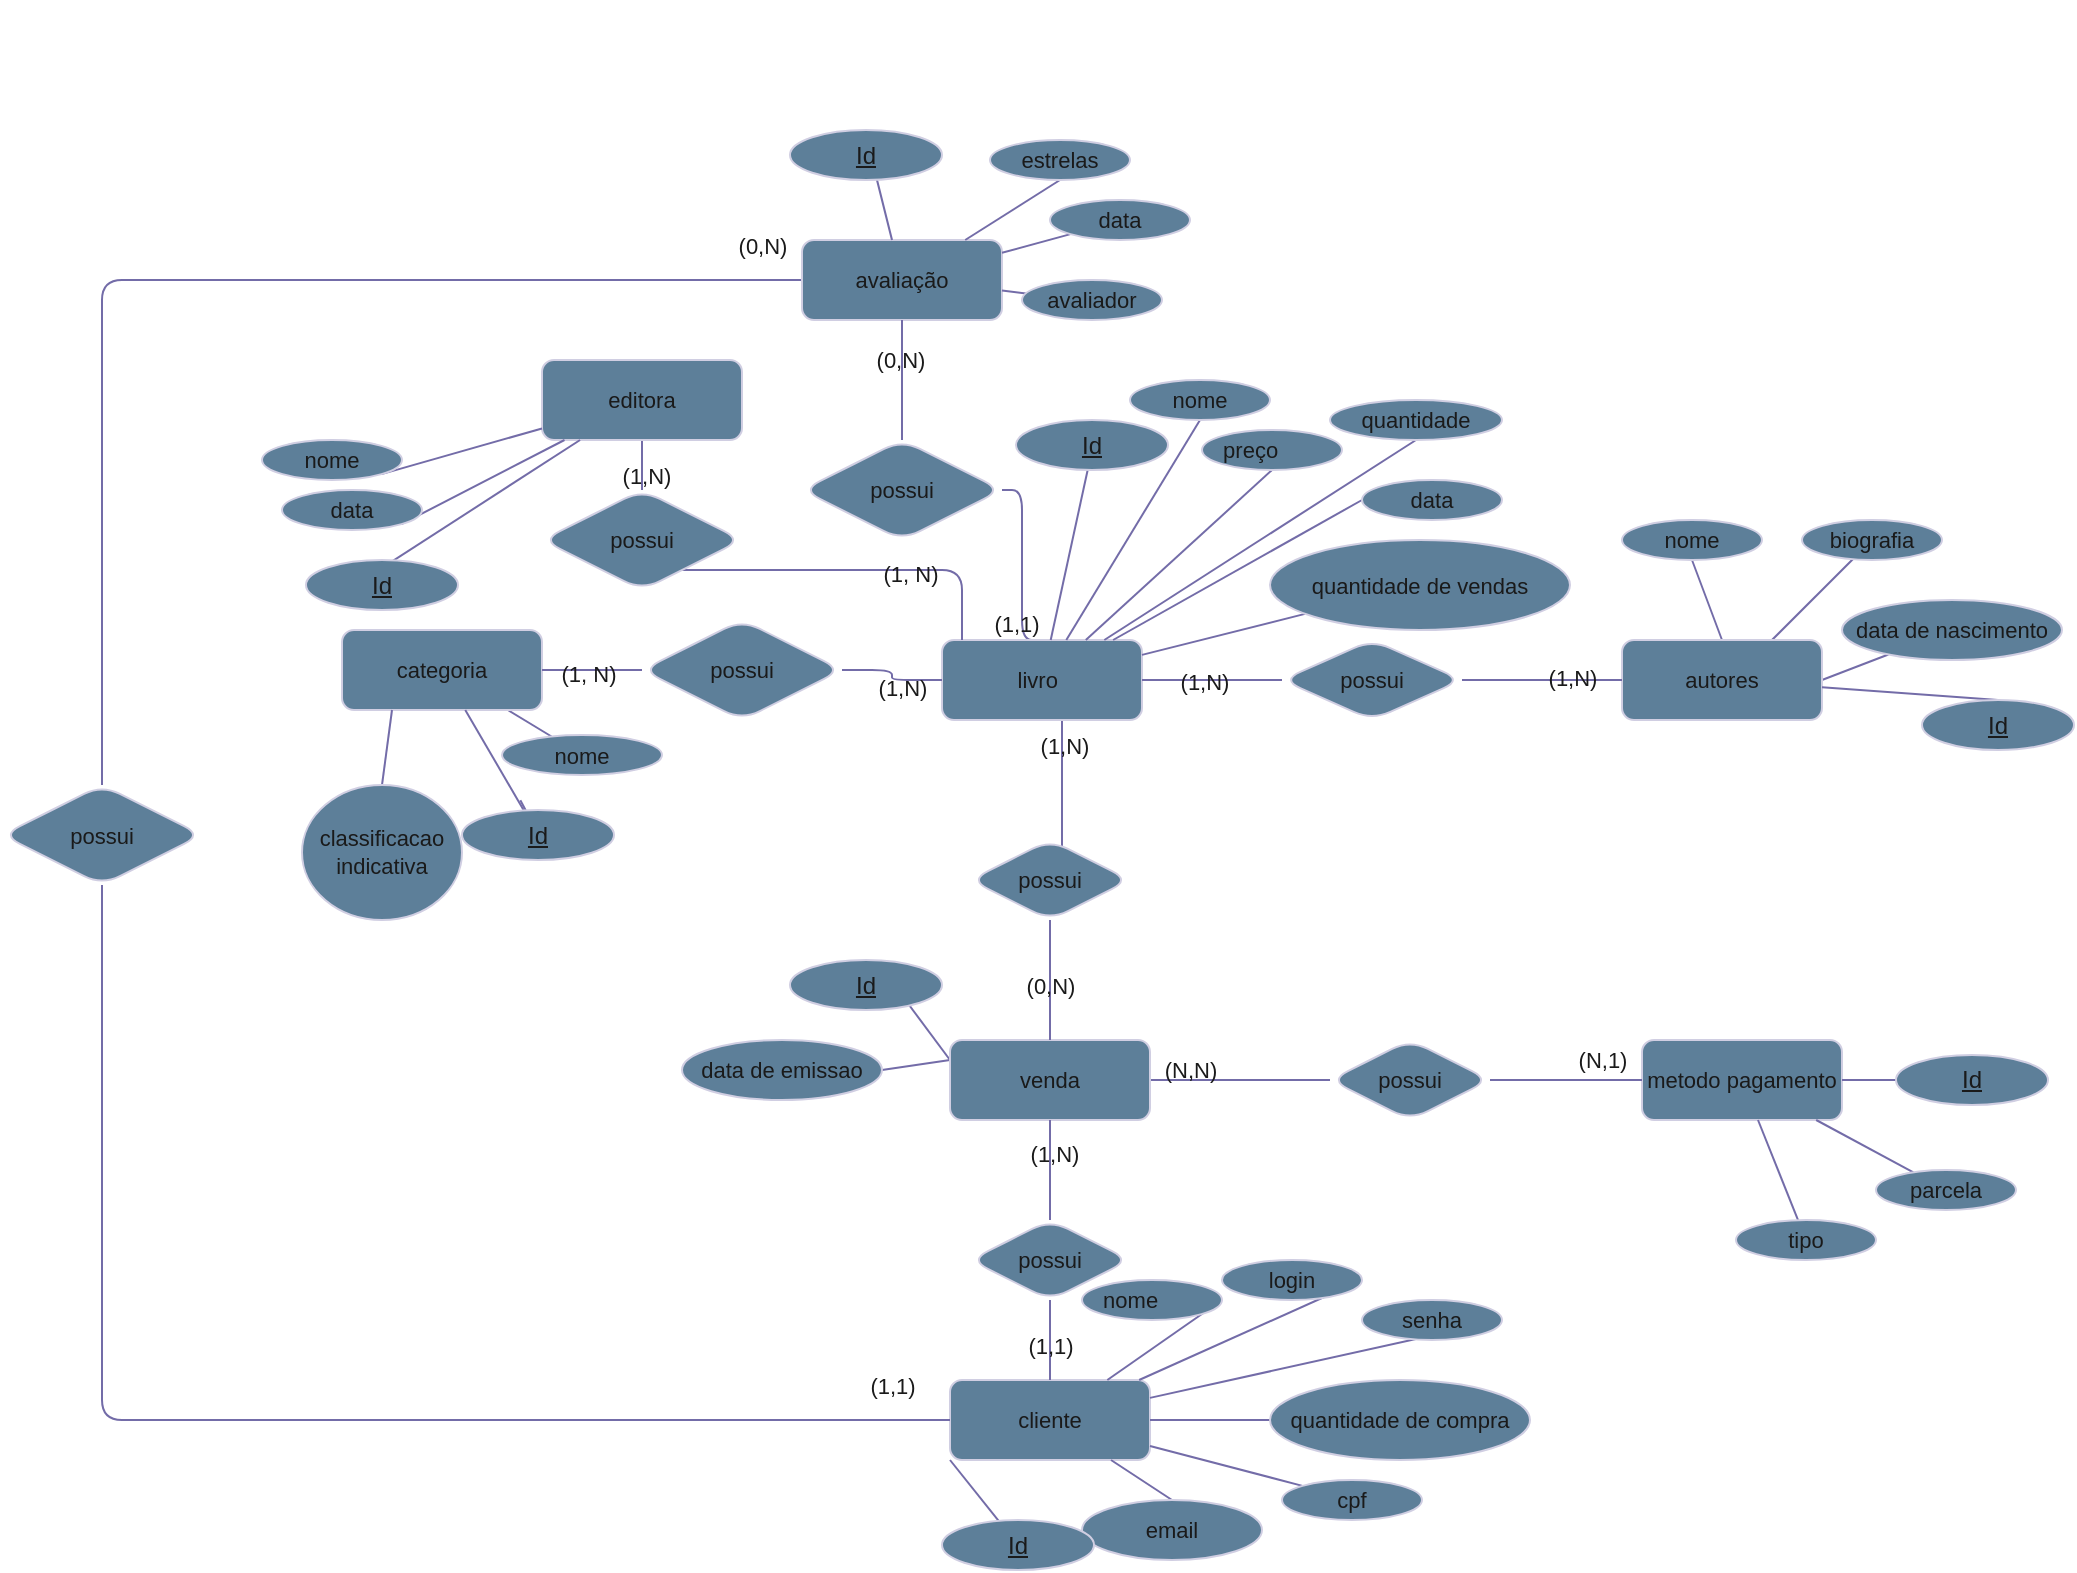 <mxfile version="24.4.9" type="device">
  <diagram name="Página-1" id="SEyTpOg9Lig8bhIZPxTN">
    <mxGraphModel dx="1710" dy="554" grid="1" gridSize="10" guides="1" tooltips="1" connect="1" arrows="1" fold="1" page="1" pageScale="1" pageWidth="827" pageHeight="1169" math="0" shadow="0">
      <root>
        <mxCell id="0" />
        <mxCell id="1" parent="0" />
        <mxCell id="2lMTTwfpVq9lE6zfxxss-106" value="" style="edgeStyle=orthogonalEdgeStyle;rounded=1;orthogonalLoop=1;jettySize=auto;html=1;strokeColor=#736CA8;align=center;verticalAlign=middle;fontFamily=Helvetica;fontSize=11;fontColor=default;labelBackgroundColor=none;endArrow=none;endFill=0;" parent="1" edge="1">
          <mxGeometry relative="1" as="geometry">
            <Array as="points">
              <mxPoint x="420" y="370" />
              <mxPoint x="420" y="370" />
            </Array>
            <mxPoint x="420.0" y="360" as="sourcePoint" />
            <mxPoint x="420.0" y="423.0" as="targetPoint" />
          </mxGeometry>
        </mxCell>
        <mxCell id="8jNbDi-l3ft_kaACjGst-10" value="(1,N)" style="edgeLabel;html=1;align=center;verticalAlign=middle;resizable=0;points=[];labelBackgroundColor=none;fontColor=#1A1A1A;rounded=1;" parent="2lMTTwfpVq9lE6zfxxss-106" connectable="0" vertex="1">
          <mxGeometry x="-0.594" y="1" relative="1" as="geometry">
            <mxPoint as="offset" />
          </mxGeometry>
        </mxCell>
        <mxCell id="-0KqkCslLL1E6v7pm4Sc-1" style="edgeStyle=orthogonalEdgeStyle;rounded=1;orthogonalLoop=1;jettySize=auto;html=1;exitX=0.5;exitY=0;exitDx=0;exitDy=0;endArrow=none;endFill=0;labelBackgroundColor=none;strokeColor=#736CA8;fontColor=default;" parent="1" source="2lMTTwfpVq9lE6zfxxss-89" target="2lMTTwfpVq9lE6zfxxss-123" edge="1">
          <mxGeometry relative="1" as="geometry">
            <Array as="points">
              <mxPoint x="400" y="320" />
              <mxPoint x="400" y="245" />
            </Array>
          </mxGeometry>
        </mxCell>
        <mxCell id="8jNbDi-l3ft_kaACjGst-2" value="(1,1)" style="edgeLabel;html=1;align=center;verticalAlign=middle;resizable=0;points=[];labelBackgroundColor=none;fontColor=#1A1A1A;rounded=1;" parent="-0KqkCslLL1E6v7pm4Sc-1" connectable="0" vertex="1">
          <mxGeometry x="-0.611" y="3" relative="1" as="geometry">
            <mxPoint as="offset" />
          </mxGeometry>
        </mxCell>
        <mxCell id="2lMTTwfpVq9lE6zfxxss-89" value="livro&lt;span style=&quot;white-space: pre;&quot;&gt;&#x9;&lt;/span&gt;" style="whiteSpace=wrap;html=1;align=center;fontFamily=Helvetica;fontSize=11;fontColor=#1A1A1A;labelBackgroundColor=none;fillColor=#5D7F99;strokeColor=#D0CEE2;rounded=1;" parent="1" vertex="1">
          <mxGeometry x="360" y="320" width="100" height="40" as="geometry" />
        </mxCell>
        <mxCell id="2lMTTwfpVq9lE6zfxxss-135" value="" style="edgeStyle=none;rounded=1;orthogonalLoop=1;jettySize=auto;html=1;strokeColor=#736CA8;align=center;verticalAlign=middle;fontFamily=Helvetica;fontSize=11;fontColor=default;labelBackgroundColor=none;endArrow=none;endFill=0;" parent="1" source="2lMTTwfpVq9lE6zfxxss-90" target="2lMTTwfpVq9lE6zfxxss-134" edge="1">
          <mxGeometry relative="1" as="geometry" />
        </mxCell>
        <mxCell id="2lMTTwfpVq9lE6zfxxss-90" value="categoria" style="whiteSpace=wrap;html=1;align=center;fontFamily=Helvetica;fontSize=11;fontColor=#1A1A1A;labelBackgroundColor=none;fillColor=#5D7F99;strokeColor=#D0CEE2;rounded=1;" parent="1" vertex="1">
          <mxGeometry x="60" y="315" width="100" height="40" as="geometry" />
        </mxCell>
        <mxCell id="8jNbDi-l3ft_kaACjGst-19" style="rounded=1;orthogonalLoop=1;jettySize=auto;html=1;exitX=0.5;exitY=0;exitDx=0;exitDy=0;entryX=0.5;entryY=1;entryDx=0;entryDy=0;endArrow=none;endFill=0;labelBackgroundColor=none;strokeColor=#736CA8;fontColor=default;" parent="1" source="2lMTTwfpVq9lE6zfxxss-91" target="-0KqkCslLL1E6v7pm4Sc-35" edge="1">
          <mxGeometry relative="1" as="geometry" />
        </mxCell>
        <mxCell id="8jNbDi-l3ft_kaACjGst-20" style="edgeStyle=none;rounded=1;orthogonalLoop=1;jettySize=auto;html=1;exitX=0.75;exitY=0;exitDx=0;exitDy=0;strokeColor=#736CA8;align=center;verticalAlign=middle;fontFamily=Helvetica;fontSize=11;fontColor=default;labelBackgroundColor=none;endArrow=none;endFill=0;" parent="1" source="2lMTTwfpVq9lE6zfxxss-91" target="8jNbDi-l3ft_kaACjGst-17" edge="1">
          <mxGeometry relative="1" as="geometry" />
        </mxCell>
        <mxCell id="8jNbDi-l3ft_kaACjGst-21" style="edgeStyle=none;rounded=1;orthogonalLoop=1;jettySize=auto;html=1;exitX=1;exitY=0.5;exitDx=0;exitDy=0;strokeColor=#736CA8;align=center;verticalAlign=middle;fontFamily=Helvetica;fontSize=11;fontColor=default;labelBackgroundColor=none;endArrow=none;endFill=0;" parent="1" source="2lMTTwfpVq9lE6zfxxss-91" target="8jNbDi-l3ft_kaACjGst-16" edge="1">
          <mxGeometry relative="1" as="geometry" />
        </mxCell>
        <mxCell id="8jNbDi-l3ft_kaACjGst-22" style="edgeStyle=none;rounded=1;orthogonalLoop=1;jettySize=auto;html=1;strokeColor=#736CA8;align=center;verticalAlign=middle;fontFamily=Helvetica;fontSize=11;fontColor=default;labelBackgroundColor=none;endArrow=none;endFill=0;" parent="1" source="2lMTTwfpVq9lE6zfxxss-89" target="8jNbDi-l3ft_kaACjGst-18" edge="1">
          <mxGeometry relative="1" as="geometry" />
        </mxCell>
        <mxCell id="2lMTTwfpVq9lE6zfxxss-91" value="autores" style="whiteSpace=wrap;html=1;align=center;fontFamily=Helvetica;fontSize=11;fontColor=#1A1A1A;labelBackgroundColor=none;fillColor=#5D7F99;strokeColor=#D0CEE2;rounded=1;" parent="1" vertex="1">
          <mxGeometry x="700" y="320" width="100" height="40" as="geometry" />
        </mxCell>
        <mxCell id="2lMTTwfpVq9lE6zfxxss-109" value="" style="edgeStyle=orthogonalEdgeStyle;rounded=1;orthogonalLoop=1;jettySize=auto;html=1;strokeColor=#736CA8;align=center;verticalAlign=middle;fontFamily=Helvetica;fontSize=11;fontColor=default;labelBackgroundColor=none;endArrow=none;endFill=0;" parent="1" source="2lMTTwfpVq9lE6zfxxss-92" target="2lMTTwfpVq9lE6zfxxss-108" edge="1">
          <mxGeometry relative="1" as="geometry" />
        </mxCell>
        <mxCell id="8jNbDi-l3ft_kaACjGst-13" value="(N,N)" style="edgeLabel;html=1;align=center;verticalAlign=middle;resizable=0;points=[];labelBackgroundColor=none;fontColor=#1A1A1A;rounded=1;" parent="2lMTTwfpVq9lE6zfxxss-109" connectable="0" vertex="1">
          <mxGeometry x="-0.4" relative="1" as="geometry">
            <mxPoint x="-7" y="-5" as="offset" />
          </mxGeometry>
        </mxCell>
        <mxCell id="bvbbhcpoUCthBKfe-f_1-2" value="" style="edgeLabel;html=1;align=center;verticalAlign=middle;resizable=0;points=[];strokeColor=#D0CEE2;fontColor=#1A1A1A;fillColor=#5D7F99;rounded=1;labelBackgroundColor=none;" vertex="1" connectable="0" parent="2lMTTwfpVq9lE6zfxxss-109">
          <mxGeometry x="0.561" y="-2" relative="1" as="geometry">
            <mxPoint as="offset" />
          </mxGeometry>
        </mxCell>
        <mxCell id="rlJJkx-V1YkigAoNbwya-1" style="rounded=1;orthogonalLoop=1;jettySize=auto;html=1;exitX=0;exitY=0.25;exitDx=0;exitDy=0;entryX=1;entryY=1;entryDx=0;entryDy=0;endArrow=none;endFill=0;labelBackgroundColor=none;strokeColor=#736CA8;fontColor=default;" parent="1" source="2lMTTwfpVq9lE6zfxxss-92" edge="1">
          <mxGeometry relative="1" as="geometry">
            <mxPoint x="339.55" y="497.127" as="targetPoint" />
          </mxGeometry>
        </mxCell>
        <mxCell id="rlJJkx-V1YkigAoNbwya-2" style="edgeStyle=none;rounded=1;orthogonalLoop=1;jettySize=auto;html=1;exitX=0;exitY=0.25;exitDx=0;exitDy=0;entryX=1;entryY=0.5;entryDx=0;entryDy=0;strokeColor=#736CA8;align=center;verticalAlign=middle;fontFamily=Helvetica;fontSize=11;fontColor=default;labelBackgroundColor=none;endArrow=none;endFill=0;" parent="1" source="2lMTTwfpVq9lE6zfxxss-92" target="8jNbDi-l3ft_kaACjGst-26" edge="1">
          <mxGeometry relative="1" as="geometry" />
        </mxCell>
        <mxCell id="2lMTTwfpVq9lE6zfxxss-92" value="venda" style="whiteSpace=wrap;html=1;align=center;fontFamily=Helvetica;fontSize=11;fontColor=#1A1A1A;labelBackgroundColor=none;fillColor=#5D7F99;strokeColor=#D0CEE2;rounded=1;" parent="1" vertex="1">
          <mxGeometry x="364" y="520" width="100" height="40" as="geometry" />
        </mxCell>
        <mxCell id="2lMTTwfpVq9lE6zfxxss-93" value="metodo pagamento" style="whiteSpace=wrap;html=1;align=center;fontFamily=Helvetica;fontSize=11;fontColor=#1A1A1A;labelBackgroundColor=none;fillColor=#5D7F99;strokeColor=#D0CEE2;rounded=1;" parent="1" vertex="1">
          <mxGeometry x="710" y="520" width="100" height="40" as="geometry" />
        </mxCell>
        <mxCell id="rlJJkx-V1YkigAoNbwya-26" style="edgeStyle=none;rounded=1;orthogonalLoop=1;jettySize=auto;html=1;exitX=0;exitY=1;exitDx=0;exitDy=0;strokeColor=#736CA8;align=center;verticalAlign=middle;fontFamily=Helvetica;fontSize=11;fontColor=default;labelBackgroundColor=none;endArrow=none;endFill=0;" parent="1" source="bvbbhcpoUCthBKfe-f_1-13" edge="1">
          <mxGeometry relative="1" as="geometry">
            <mxPoint x="394.887" y="762.249" as="targetPoint" />
          </mxGeometry>
        </mxCell>
        <mxCell id="2lMTTwfpVq9lE6zfxxss-94" value="cliente" style="whiteSpace=wrap;html=1;align=center;fontFamily=Helvetica;fontSize=11;fontColor=#1A1A1A;labelBackgroundColor=none;fillColor=#5D7F99;strokeColor=#D0CEE2;rounded=1;" parent="1" vertex="1">
          <mxGeometry x="364" y="690" width="100" height="40" as="geometry" />
        </mxCell>
        <mxCell id="2lMTTwfpVq9lE6zfxxss-96" value="" style="edgeStyle=orthogonalEdgeStyle;rounded=1;orthogonalLoop=1;jettySize=auto;html=1;strokeColor=#736CA8;align=center;verticalAlign=middle;fontFamily=Helvetica;fontSize=11;fontColor=default;labelBackgroundColor=none;endArrow=none;endFill=0;" parent="1" source="2lMTTwfpVq9lE6zfxxss-95" target="2lMTTwfpVq9lE6zfxxss-89" edge="1">
          <mxGeometry relative="1" as="geometry" />
        </mxCell>
        <mxCell id="8jNbDi-l3ft_kaACjGst-6" value="(1,N)" style="edgeLabel;html=1;align=center;verticalAlign=middle;resizable=0;points=[];labelBackgroundColor=none;fontColor=#1A1A1A;rounded=1;" parent="2lMTTwfpVq9lE6zfxxss-96" connectable="0" vertex="1">
          <mxGeometry x="0.275" y="-4" relative="1" as="geometry">
            <mxPoint as="offset" />
          </mxGeometry>
        </mxCell>
        <mxCell id="2lMTTwfpVq9lE6zfxxss-97" value="" style="edgeStyle=orthogonalEdgeStyle;rounded=1;orthogonalLoop=1;jettySize=auto;html=1;strokeColor=#736CA8;align=center;verticalAlign=middle;fontFamily=Helvetica;fontSize=11;fontColor=default;labelBackgroundColor=none;endArrow=none;endFill=0;" parent="1" source="2lMTTwfpVq9lE6zfxxss-95" target="2lMTTwfpVq9lE6zfxxss-90" edge="1">
          <mxGeometry relative="1" as="geometry" />
        </mxCell>
        <mxCell id="8jNbDi-l3ft_kaACjGst-5" value="(1, N)" style="edgeLabel;html=1;align=center;verticalAlign=middle;resizable=0;points=[];labelBackgroundColor=none;fontColor=#1A1A1A;rounded=1;" parent="2lMTTwfpVq9lE6zfxxss-97" connectable="0" vertex="1">
          <mxGeometry x="0.1" y="2" relative="1" as="geometry">
            <mxPoint as="offset" />
          </mxGeometry>
        </mxCell>
        <mxCell id="2lMTTwfpVq9lE6zfxxss-95" value="possui" style="shape=rhombus;perimeter=rhombusPerimeter;whiteSpace=wrap;html=1;align=center;fontFamily=Helvetica;fontSize=11;fontColor=#1A1A1A;labelBackgroundColor=none;fillColor=#5D7F99;strokeColor=#D0CEE2;rounded=1;" parent="1" vertex="1">
          <mxGeometry x="210" y="310" width="100" height="50" as="geometry" />
        </mxCell>
        <mxCell id="2lMTTwfpVq9lE6zfxxss-99" value="" style="edgeStyle=orthogonalEdgeStyle;rounded=1;orthogonalLoop=1;jettySize=auto;html=1;strokeColor=#736CA8;align=center;verticalAlign=middle;fontFamily=Helvetica;fontSize=11;fontColor=default;labelBackgroundColor=none;endArrow=none;endFill=0;" parent="1" source="2lMTTwfpVq9lE6zfxxss-98" target="2lMTTwfpVq9lE6zfxxss-89" edge="1">
          <mxGeometry relative="1" as="geometry" />
        </mxCell>
        <mxCell id="8jNbDi-l3ft_kaACjGst-7" value="(1,N)" style="edgeLabel;html=1;align=center;verticalAlign=middle;resizable=0;points=[];labelBackgroundColor=none;fontColor=#1A1A1A;rounded=1;" parent="2lMTTwfpVq9lE6zfxxss-99" connectable="0" vertex="1">
          <mxGeometry x="0.114" y="1" relative="1" as="geometry">
            <mxPoint as="offset" />
          </mxGeometry>
        </mxCell>
        <mxCell id="2lMTTwfpVq9lE6zfxxss-100" value="" style="edgeStyle=orthogonalEdgeStyle;rounded=1;orthogonalLoop=1;jettySize=auto;html=1;strokeColor=#736CA8;align=center;verticalAlign=middle;fontFamily=Helvetica;fontSize=11;fontColor=default;labelBackgroundColor=none;endArrow=none;endFill=0;" parent="1" source="2lMTTwfpVq9lE6zfxxss-98" target="2lMTTwfpVq9lE6zfxxss-91" edge="1">
          <mxGeometry relative="1" as="geometry" />
        </mxCell>
        <mxCell id="8jNbDi-l3ft_kaACjGst-8" value="(1,N)" style="edgeLabel;html=1;align=center;verticalAlign=middle;resizable=0;points=[];labelBackgroundColor=none;fontColor=#1A1A1A;rounded=1;" parent="2lMTTwfpVq9lE6zfxxss-100" connectable="0" vertex="1">
          <mxGeometry x="0.375" y="1" relative="1" as="geometry">
            <mxPoint as="offset" />
          </mxGeometry>
        </mxCell>
        <mxCell id="2lMTTwfpVq9lE6zfxxss-98" value="possui" style="shape=rhombus;perimeter=rhombusPerimeter;whiteSpace=wrap;html=1;align=center;fontFamily=Helvetica;fontSize=11;fontColor=#1A1A1A;labelBackgroundColor=none;fillColor=#5D7F99;strokeColor=#D0CEE2;rounded=1;" parent="1" vertex="1">
          <mxGeometry x="530" y="320" width="90" height="40" as="geometry" />
        </mxCell>
        <mxCell id="2lMTTwfpVq9lE6zfxxss-107" value="" style="edgeStyle=orthogonalEdgeStyle;rounded=1;orthogonalLoop=1;jettySize=auto;html=1;strokeColor=#736CA8;align=center;verticalAlign=middle;fontFamily=Helvetica;fontSize=11;fontColor=default;labelBackgroundColor=none;endArrow=none;endFill=0;" parent="1" source="2lMTTwfpVq9lE6zfxxss-105" target="2lMTTwfpVq9lE6zfxxss-92" edge="1">
          <mxGeometry relative="1" as="geometry" />
        </mxCell>
        <mxCell id="8jNbDi-l3ft_kaACjGst-9" value="(0,N)" style="edgeLabel;html=1;align=center;verticalAlign=middle;resizable=0;points=[];labelBackgroundColor=none;fontColor=#1A1A1A;rounded=1;" parent="2lMTTwfpVq9lE6zfxxss-107" connectable="0" vertex="1">
          <mxGeometry x="0.093" relative="1" as="geometry">
            <mxPoint as="offset" />
          </mxGeometry>
        </mxCell>
        <mxCell id="2lMTTwfpVq9lE6zfxxss-105" value="possui" style="rhombus;whiteSpace=wrap;html=1;fontSize=11;labelBackgroundColor=none;fillColor=#5D7F99;strokeColor=#D0CEE2;fontColor=#1A1A1A;rounded=1;" parent="1" vertex="1">
          <mxGeometry x="374" y="420" width="80" height="40" as="geometry" />
        </mxCell>
        <mxCell id="2lMTTwfpVq9lE6zfxxss-110" value="" style="edgeStyle=orthogonalEdgeStyle;rounded=1;orthogonalLoop=1;jettySize=auto;html=1;strokeColor=#736CA8;align=center;verticalAlign=middle;fontFamily=Helvetica;fontSize=11;fontColor=default;labelBackgroundColor=none;endArrow=none;endFill=0;" parent="1" source="2lMTTwfpVq9lE6zfxxss-108" target="2lMTTwfpVq9lE6zfxxss-93" edge="1">
          <mxGeometry relative="1" as="geometry" />
        </mxCell>
        <mxCell id="8jNbDi-l3ft_kaACjGst-12" value="(N,1)" style="edgeLabel;html=1;align=center;verticalAlign=middle;resizable=0;points=[];labelBackgroundColor=none;fontColor=#1A1A1A;rounded=1;" parent="2lMTTwfpVq9lE6zfxxss-110" connectable="0" vertex="1">
          <mxGeometry x="0.184" y="4" relative="1" as="geometry">
            <mxPoint x="11" y="-6" as="offset" />
          </mxGeometry>
        </mxCell>
        <mxCell id="bvbbhcpoUCthBKfe-f_1-1" value="" style="edgeLabel;html=1;align=center;verticalAlign=middle;resizable=0;points=[];strokeColor=#D0CEE2;fontColor=#1A1A1A;fillColor=#5D7F99;rounded=1;labelBackgroundColor=none;" vertex="1" connectable="0" parent="2lMTTwfpVq9lE6zfxxss-110">
          <mxGeometry x="0.289" y="4" relative="1" as="geometry">
            <mxPoint as="offset" />
          </mxGeometry>
        </mxCell>
        <mxCell id="2lMTTwfpVq9lE6zfxxss-108" value="possui" style="rhombus;whiteSpace=wrap;html=1;fontSize=11;labelBackgroundColor=none;fillColor=#5D7F99;strokeColor=#D0CEE2;fontColor=#1A1A1A;rounded=1;" parent="1" vertex="1">
          <mxGeometry x="554" y="520" width="80" height="40" as="geometry" />
        </mxCell>
        <mxCell id="2lMTTwfpVq9lE6zfxxss-115" value="" style="edgeStyle=orthogonalEdgeStyle;rounded=1;orthogonalLoop=1;jettySize=auto;html=1;strokeColor=#736CA8;align=center;verticalAlign=middle;fontFamily=Helvetica;fontSize=11;fontColor=default;labelBackgroundColor=none;endArrow=none;endFill=0;" parent="1" source="2lMTTwfpVq9lE6zfxxss-114" target="2lMTTwfpVq9lE6zfxxss-92" edge="1">
          <mxGeometry relative="1" as="geometry" />
        </mxCell>
        <mxCell id="8jNbDi-l3ft_kaACjGst-15" value="(1,N)" style="edgeLabel;html=1;align=center;verticalAlign=middle;resizable=0;points=[];labelBackgroundColor=none;fontColor=#1A1A1A;rounded=1;" parent="2lMTTwfpVq9lE6zfxxss-115" connectable="0" vertex="1">
          <mxGeometry x="0.332" y="-2" relative="1" as="geometry">
            <mxPoint as="offset" />
          </mxGeometry>
        </mxCell>
        <mxCell id="2lMTTwfpVq9lE6zfxxss-116" value="" style="edgeStyle=orthogonalEdgeStyle;rounded=1;orthogonalLoop=1;jettySize=auto;html=1;strokeColor=#736CA8;align=center;verticalAlign=middle;fontFamily=Helvetica;fontSize=11;fontColor=default;labelBackgroundColor=none;endArrow=none;endFill=0;" parent="1" source="2lMTTwfpVq9lE6zfxxss-114" target="2lMTTwfpVq9lE6zfxxss-94" edge="1">
          <mxGeometry relative="1" as="geometry" />
        </mxCell>
        <mxCell id="8jNbDi-l3ft_kaACjGst-14" value="(1,1)" style="edgeLabel;html=1;align=center;verticalAlign=middle;resizable=0;points=[];labelBackgroundColor=none;fontColor=#1A1A1A;rounded=1;" parent="2lMTTwfpVq9lE6zfxxss-116" connectable="0" vertex="1">
          <mxGeometry x="0.162" relative="1" as="geometry">
            <mxPoint as="offset" />
          </mxGeometry>
        </mxCell>
        <mxCell id="2lMTTwfpVq9lE6zfxxss-114" value="possui" style="shape=rhombus;perimeter=rhombusPerimeter;whiteSpace=wrap;html=1;align=center;fontFamily=Helvetica;fontSize=11;fontColor=#1A1A1A;labelBackgroundColor=none;fillColor=#5D7F99;strokeColor=#D0CEE2;rounded=1;" parent="1" vertex="1">
          <mxGeometry x="374" y="610" width="80" height="40" as="geometry" />
        </mxCell>
        <mxCell id="2lMTTwfpVq9lE6zfxxss-119" value="" style="edgeStyle=orthogonalEdgeStyle;rounded=1;orthogonalLoop=1;jettySize=auto;html=1;strokeColor=#736CA8;align=center;verticalAlign=middle;fontFamily=Helvetica;fontSize=11;fontColor=default;labelBackgroundColor=none;endArrow=none;endFill=0;" parent="1" source="2lMTTwfpVq9lE6zfxxss-118" target="2lMTTwfpVq9lE6zfxxss-89" edge="1">
          <mxGeometry relative="1" as="geometry">
            <Array as="points">
              <mxPoint x="370" y="285" />
            </Array>
          </mxGeometry>
        </mxCell>
        <mxCell id="8jNbDi-l3ft_kaACjGst-4" value="(1, N)" style="edgeLabel;html=1;align=center;verticalAlign=middle;resizable=0;points=[];labelBackgroundColor=none;fontColor=#1A1A1A;rounded=1;" parent="2lMTTwfpVq9lE6zfxxss-119" connectable="0" vertex="1">
          <mxGeometry x="0.298" y="-2" relative="1" as="geometry">
            <mxPoint as="offset" />
          </mxGeometry>
        </mxCell>
        <mxCell id="2lMTTwfpVq9lE6zfxxss-118" value="possui" style="shape=rhombus;perimeter=rhombusPerimeter;whiteSpace=wrap;html=1;align=center;fontFamily=Helvetica;fontSize=11;fontColor=#1A1A1A;labelBackgroundColor=none;fillColor=#5D7F99;strokeColor=#D0CEE2;rounded=1;" parent="1" vertex="1">
          <mxGeometry x="160" y="245" width="100" height="50" as="geometry" />
        </mxCell>
        <mxCell id="2lMTTwfpVq9lE6zfxxss-121" value="" style="edgeStyle=orthogonalEdgeStyle;rounded=1;orthogonalLoop=1;jettySize=auto;html=1;strokeColor=#736CA8;align=center;verticalAlign=middle;fontFamily=Helvetica;fontSize=11;fontColor=default;labelBackgroundColor=none;endArrow=none;endFill=0;" parent="1" source="2lMTTwfpVq9lE6zfxxss-120" target="2lMTTwfpVq9lE6zfxxss-118" edge="1">
          <mxGeometry relative="1" as="geometry" />
        </mxCell>
        <mxCell id="8jNbDi-l3ft_kaACjGst-3" value="(1,N)" style="edgeLabel;html=1;align=center;verticalAlign=middle;resizable=0;points=[];labelBackgroundColor=none;fontColor=#1A1A1A;rounded=1;" parent="2lMTTwfpVq9lE6zfxxss-121" connectable="0" vertex="1">
          <mxGeometry x="-0.207" y="-2" relative="1" as="geometry">
            <mxPoint as="offset" />
          </mxGeometry>
        </mxCell>
        <mxCell id="2lMTTwfpVq9lE6zfxxss-120" value="editora" style="whiteSpace=wrap;html=1;align=center;fontFamily=Helvetica;fontSize=11;fontColor=#1A1A1A;labelBackgroundColor=none;fillColor=#5D7F99;strokeColor=#D0CEE2;rounded=1;" parent="1" vertex="1">
          <mxGeometry x="160" y="180" width="100" height="40" as="geometry" />
        </mxCell>
        <mxCell id="rlJJkx-V1YkigAoNbwya-12" style="edgeStyle=orthogonalEdgeStyle;rounded=1;orthogonalLoop=1;jettySize=auto;html=1;exitX=0;exitY=0.5;exitDx=0;exitDy=0;entryX=0.5;entryY=0;entryDx=0;entryDy=0;strokeColor=#736CA8;align=center;verticalAlign=middle;fontFamily=Helvetica;fontSize=11;fontColor=default;labelBackgroundColor=none;endArrow=none;endFill=0;" parent="1" source="2lMTTwfpVq9lE6zfxxss-122" target="rlJJkx-V1YkigAoNbwya-11" edge="1">
          <mxGeometry relative="1" as="geometry" />
        </mxCell>
        <mxCell id="2lMTTwfpVq9lE6zfxxss-122" value="avaliação" style="whiteSpace=wrap;html=1;align=center;fontFamily=Helvetica;fontSize=11;fontColor=#1A1A1A;labelBackgroundColor=none;fillColor=#5D7F99;strokeColor=#D0CEE2;rounded=1;" parent="1" vertex="1">
          <mxGeometry x="290" y="120" width="100" height="40" as="geometry" />
        </mxCell>
        <mxCell id="2lMTTwfpVq9lE6zfxxss-124" value="" style="edgeStyle=orthogonalEdgeStyle;rounded=1;orthogonalLoop=1;jettySize=auto;html=1;strokeColor=#736CA8;align=center;verticalAlign=middle;fontFamily=Helvetica;fontSize=11;fontColor=default;labelBackgroundColor=none;endArrow=none;endFill=0;" parent="1" source="2lMTTwfpVq9lE6zfxxss-123" target="2lMTTwfpVq9lE6zfxxss-122" edge="1">
          <mxGeometry relative="1" as="geometry" />
        </mxCell>
        <mxCell id="8jNbDi-l3ft_kaACjGst-1" value="(0,N)" style="edgeLabel;html=1;align=center;verticalAlign=middle;resizable=0;points=[];labelBackgroundColor=none;fontColor=#1A1A1A;rounded=1;" parent="2lMTTwfpVq9lE6zfxxss-124" connectable="0" vertex="1">
          <mxGeometry x="0.34" y="1" relative="1" as="geometry">
            <mxPoint as="offset" />
          </mxGeometry>
        </mxCell>
        <mxCell id="2lMTTwfpVq9lE6zfxxss-123" value="possui" style="shape=rhombus;perimeter=rhombusPerimeter;whiteSpace=wrap;html=1;align=center;fontFamily=Helvetica;fontSize=11;fontColor=#1A1A1A;labelBackgroundColor=none;fillColor=#5D7F99;strokeColor=#D0CEE2;rounded=1;" parent="1" vertex="1">
          <mxGeometry x="290" y="220" width="100" height="50" as="geometry" />
        </mxCell>
        <mxCell id="2lMTTwfpVq9lE6zfxxss-133" value="" style="rounded=1;orthogonalLoop=1;jettySize=auto;html=1;strokeColor=#736CA8;align=center;verticalAlign=middle;fontFamily=Helvetica;fontSize=11;fontColor=default;labelBackgroundColor=none;endArrow=none;endFill=0;" parent="1" source="bvbbhcpoUCthBKfe-f_1-7" target="2lMTTwfpVq9lE6zfxxss-90" edge="1">
          <mxGeometry relative="1" as="geometry">
            <mxPoint x="149.164" y="400.14" as="sourcePoint" />
          </mxGeometry>
        </mxCell>
        <mxCell id="2lMTTwfpVq9lE6zfxxss-134" value="nome" style="ellipse;whiteSpace=wrap;html=1;fontSize=11;labelBackgroundColor=none;fillColor=#5D7F99;strokeColor=#D0CEE2;fontColor=#1A1A1A;rounded=1;" parent="1" vertex="1">
          <mxGeometry x="140" y="367.5" width="80" height="20" as="geometry" />
        </mxCell>
        <mxCell id="-0KqkCslLL1E6v7pm4Sc-8" value="" style="rounded=1;orthogonalLoop=1;jettySize=auto;html=1;strokeColor=#736CA8;align=center;verticalAlign=middle;fontFamily=Helvetica;fontSize=11;fontColor=default;labelBackgroundColor=none;endArrow=none;endFill=0;" parent="1" target="2lMTTwfpVq9lE6zfxxss-89" edge="1">
          <mxGeometry relative="1" as="geometry">
            <mxPoint x="432.833" y="234.981" as="sourcePoint" />
          </mxGeometry>
        </mxCell>
        <mxCell id="-0KqkCslLL1E6v7pm4Sc-10" style="edgeStyle=none;rounded=1;orthogonalLoop=1;jettySize=auto;html=1;exitX=0.5;exitY=1;exitDx=0;exitDy=0;strokeColor=#736CA8;align=center;verticalAlign=middle;fontFamily=Helvetica;fontSize=11;fontColor=default;labelBackgroundColor=none;endArrow=none;endFill=0;" parent="1" source="-0KqkCslLL1E6v7pm4Sc-3" target="2lMTTwfpVq9lE6zfxxss-89" edge="1">
          <mxGeometry relative="1" as="geometry" />
        </mxCell>
        <mxCell id="-0KqkCslLL1E6v7pm4Sc-3" value="nome" style="ellipse;whiteSpace=wrap;html=1;align=center;fontFamily=Helvetica;fontSize=11;fontColor=#1A1A1A;labelBackgroundColor=none;fillColor=#5D7F99;strokeColor=#D0CEE2;rounded=1;" parent="1" vertex="1">
          <mxGeometry x="454" y="190" width="70" height="20" as="geometry" />
        </mxCell>
        <mxCell id="-0KqkCslLL1E6v7pm4Sc-11" style="edgeStyle=none;rounded=1;orthogonalLoop=1;jettySize=auto;html=1;exitX=0.5;exitY=1;exitDx=0;exitDy=0;strokeColor=#736CA8;align=center;verticalAlign=middle;fontFamily=Helvetica;fontSize=11;fontColor=default;labelBackgroundColor=none;endArrow=none;endFill=0;" parent="1" source="-0KqkCslLL1E6v7pm4Sc-4" target="2lMTTwfpVq9lE6zfxxss-89" edge="1">
          <mxGeometry relative="1" as="geometry" />
        </mxCell>
        <mxCell id="-0KqkCslLL1E6v7pm4Sc-4" value="preço&lt;span style=&quot;white-space: pre;&quot;&gt;&#x9;&lt;/span&gt;" style="ellipse;whiteSpace=wrap;html=1;align=center;fontFamily=Helvetica;fontSize=11;fontColor=#1A1A1A;labelBackgroundColor=none;fillColor=#5D7F99;strokeColor=#D0CEE2;rounded=1;" parent="1" vertex="1">
          <mxGeometry x="490" y="215" width="70" height="20" as="geometry" />
        </mxCell>
        <mxCell id="-0KqkCslLL1E6v7pm4Sc-12" style="edgeStyle=none;rounded=1;orthogonalLoop=1;jettySize=auto;html=1;exitX=0.5;exitY=1;exitDx=0;exitDy=0;strokeColor=#736CA8;align=center;verticalAlign=middle;fontFamily=Helvetica;fontSize=11;fontColor=default;labelBackgroundColor=none;endArrow=none;endFill=0;" parent="1" source="-0KqkCslLL1E6v7pm4Sc-6" target="2lMTTwfpVq9lE6zfxxss-89" edge="1">
          <mxGeometry relative="1" as="geometry" />
        </mxCell>
        <mxCell id="-0KqkCslLL1E6v7pm4Sc-6" value="quantidade" style="ellipse;whiteSpace=wrap;html=1;align=center;fontFamily=Helvetica;fontSize=11;fontColor=#1A1A1A;labelBackgroundColor=none;fillColor=#5D7F99;strokeColor=#D0CEE2;rounded=1;" parent="1" vertex="1">
          <mxGeometry x="554" y="200" width="86" height="20" as="geometry" />
        </mxCell>
        <mxCell id="-0KqkCslLL1E6v7pm4Sc-13" style="edgeStyle=none;rounded=1;orthogonalLoop=1;jettySize=auto;html=1;exitX=0;exitY=0.5;exitDx=0;exitDy=0;strokeColor=#736CA8;align=center;verticalAlign=middle;fontFamily=Helvetica;fontSize=11;fontColor=default;labelBackgroundColor=none;endArrow=none;endFill=0;" parent="1" source="-0KqkCslLL1E6v7pm4Sc-7" target="2lMTTwfpVq9lE6zfxxss-89" edge="1">
          <mxGeometry relative="1" as="geometry" />
        </mxCell>
        <mxCell id="-0KqkCslLL1E6v7pm4Sc-7" value="data" style="ellipse;whiteSpace=wrap;html=1;align=center;fontFamily=Helvetica;fontSize=11;fontColor=#1A1A1A;labelBackgroundColor=none;fillColor=#5D7F99;strokeColor=#D0CEE2;rounded=1;" parent="1" vertex="1">
          <mxGeometry x="570" y="240" width="70" height="20" as="geometry" />
        </mxCell>
        <mxCell id="-0KqkCslLL1E6v7pm4Sc-26" style="edgeStyle=none;rounded=1;orthogonalLoop=1;jettySize=auto;html=1;exitX=1;exitY=0.5;exitDx=0;exitDy=0;strokeColor=#736CA8;align=center;verticalAlign=middle;fontFamily=Helvetica;fontSize=11;fontColor=default;labelBackgroundColor=none;endArrow=none;endFill=0;" parent="1" source="-0KqkCslLL1E6v7pm4Sc-15" target="2lMTTwfpVq9lE6zfxxss-94" edge="1">
          <mxGeometry relative="1" as="geometry" />
        </mxCell>
        <mxCell id="-0KqkCslLL1E6v7pm4Sc-15" value="nome&lt;span style=&quot;white-space: pre;&quot;&gt;&#x9;&lt;/span&gt;" style="ellipse;whiteSpace=wrap;html=1;align=center;fontFamily=Helvetica;fontSize=11;fontColor=#1A1A1A;labelBackgroundColor=none;fillColor=#5D7F99;strokeColor=#D0CEE2;rounded=1;" parent="1" vertex="1">
          <mxGeometry x="430" y="640" width="70" height="20" as="geometry" />
        </mxCell>
        <mxCell id="-0KqkCslLL1E6v7pm4Sc-25" style="edgeStyle=none;rounded=1;orthogonalLoop=1;jettySize=auto;html=1;exitX=1;exitY=0.5;exitDx=0;exitDy=0;strokeColor=#736CA8;align=center;verticalAlign=middle;fontFamily=Helvetica;fontSize=11;fontColor=default;labelBackgroundColor=none;endArrow=none;endFill=0;" parent="1" source="-0KqkCslLL1E6v7pm4Sc-17" target="2lMTTwfpVq9lE6zfxxss-94" edge="1">
          <mxGeometry relative="1" as="geometry" />
        </mxCell>
        <mxCell id="-0KqkCslLL1E6v7pm4Sc-17" value="login" style="ellipse;whiteSpace=wrap;html=1;align=center;fontFamily=Helvetica;fontSize=11;fontColor=#1A1A1A;labelBackgroundColor=none;fillColor=#5D7F99;strokeColor=#D0CEE2;rounded=1;" parent="1" vertex="1">
          <mxGeometry x="500" y="630" width="70" height="20" as="geometry" />
        </mxCell>
        <mxCell id="-0KqkCslLL1E6v7pm4Sc-24" style="edgeStyle=none;rounded=1;orthogonalLoop=1;jettySize=auto;html=1;exitX=1;exitY=0.5;exitDx=0;exitDy=0;strokeColor=#736CA8;align=center;verticalAlign=middle;fontFamily=Helvetica;fontSize=11;fontColor=default;labelBackgroundColor=none;endArrow=none;endFill=0;" parent="1" source="-0KqkCslLL1E6v7pm4Sc-18" target="2lMTTwfpVq9lE6zfxxss-94" edge="1">
          <mxGeometry relative="1" as="geometry" />
        </mxCell>
        <mxCell id="-0KqkCslLL1E6v7pm4Sc-18" value="senha" style="ellipse;whiteSpace=wrap;html=1;align=center;fontFamily=Helvetica;fontSize=11;fontColor=#1A1A1A;labelBackgroundColor=none;fillColor=#5D7F99;strokeColor=#D0CEE2;rounded=1;" parent="1" vertex="1">
          <mxGeometry x="570" y="650" width="70" height="20" as="geometry" />
        </mxCell>
        <mxCell id="rlJJkx-V1YkigAoNbwya-8" style="edgeStyle=none;rounded=1;orthogonalLoop=1;jettySize=auto;html=1;exitX=0;exitY=0;exitDx=0;exitDy=0;strokeColor=#736CA8;align=center;verticalAlign=middle;fontFamily=Helvetica;fontSize=11;fontColor=default;labelBackgroundColor=none;endArrow=none;endFill=0;" parent="1" source="-0KqkCslLL1E6v7pm4Sc-19" target="2lMTTwfpVq9lE6zfxxss-94" edge="1">
          <mxGeometry relative="1" as="geometry" />
        </mxCell>
        <mxCell id="-0KqkCslLL1E6v7pm4Sc-19" value="cpf" style="ellipse;whiteSpace=wrap;html=1;align=center;fontFamily=Helvetica;fontSize=11;fontColor=#1A1A1A;labelBackgroundColor=none;fillColor=#5D7F99;strokeColor=#D0CEE2;rounded=1;" parent="1" vertex="1">
          <mxGeometry x="530" y="740" width="70" height="20" as="geometry" />
        </mxCell>
        <mxCell id="rlJJkx-V1YkigAoNbwya-7" style="edgeStyle=none;rounded=1;orthogonalLoop=1;jettySize=auto;html=1;exitX=0;exitY=0.5;exitDx=0;exitDy=0;strokeColor=#736CA8;align=center;verticalAlign=middle;fontFamily=Helvetica;fontSize=11;fontColor=default;labelBackgroundColor=none;endArrow=none;endFill=0;" parent="1" source="-0KqkCslLL1E6v7pm4Sc-21" target="2lMTTwfpVq9lE6zfxxss-94" edge="1">
          <mxGeometry relative="1" as="geometry" />
        </mxCell>
        <mxCell id="-0KqkCslLL1E6v7pm4Sc-21" value="quantidade de compra" style="ellipse;whiteSpace=wrap;html=1;align=center;fontFamily=Helvetica;fontSize=11;fontColor=#1A1A1A;labelBackgroundColor=none;fillColor=#5D7F99;strokeColor=#D0CEE2;rounded=1;" parent="1" vertex="1">
          <mxGeometry x="524" y="690" width="130" height="40" as="geometry" />
        </mxCell>
        <mxCell id="-0KqkCslLL1E6v7pm4Sc-32" style="edgeStyle=none;rounded=1;orthogonalLoop=1;jettySize=auto;html=1;strokeColor=#736CA8;align=center;verticalAlign=middle;fontFamily=Helvetica;fontSize=11;fontColor=default;labelBackgroundColor=none;endArrow=none;endFill=0;" parent="1" source="-0KqkCslLL1E6v7pm4Sc-30" target="2lMTTwfpVq9lE6zfxxss-93" edge="1">
          <mxGeometry relative="1" as="geometry" />
        </mxCell>
        <mxCell id="-0KqkCslLL1E6v7pm4Sc-30" value="tipo" style="ellipse;whiteSpace=wrap;html=1;align=center;fontFamily=Helvetica;fontSize=11;fontColor=#1A1A1A;labelBackgroundColor=none;fillColor=#5D7F99;strokeColor=#D0CEE2;rounded=1;" parent="1" vertex="1">
          <mxGeometry x="757" y="610" width="70" height="20" as="geometry" />
        </mxCell>
        <mxCell id="-0KqkCslLL1E6v7pm4Sc-33" value="" style="edgeStyle=none;rounded=1;orthogonalLoop=1;jettySize=auto;html=1;strokeColor=#736CA8;align=center;verticalAlign=middle;fontFamily=Helvetica;fontSize=11;fontColor=default;labelBackgroundColor=none;endArrow=none;endFill=0;" parent="1" source="-0KqkCslLL1E6v7pm4Sc-31" target="2lMTTwfpVq9lE6zfxxss-93" edge="1">
          <mxGeometry relative="1" as="geometry" />
        </mxCell>
        <mxCell id="-0KqkCslLL1E6v7pm4Sc-31" value="parcela&lt;span style=&quot;color: rgba(0, 0, 0, 0); font-family: monospace; font-size: 0px; text-align: start; text-wrap: nowrap; background-color: rgb(251, 251, 251);&quot;&gt;%3CmxGraphModel%3E%3Croot%3E%3CmxCell%20id%3D%220%22%2F%3E%3CmxCell%20id%3D%221%22%20parent%3D%220%22%2F%3E%3CmxCell%20id%3D%222%22%20value%3D%22nome%26lt%3Bspan%20style%3D%26quot%3Bwhite-space%3A%20pre%3B%26quot%3B%26gt%3B%26%239%3B%26lt%3B%2Fspan%26gt%3B%22%20style%3D%22ellipse%3BwhiteSpace%3Dwrap%3Bhtml%3D1%3Balign%3Dcenter%3BfontFamily%3DHelvetica%3BfontSize%3D11%3BfontColor%3Ddefault%3BlabelBackgroundColor%3Ddefault%3B%22%20vertex%3D%221%22%20parent%3D%221%22%3E%3CmxGeometry%20x%3D%22680%22%20y%3D%22565%22%20width%3D%2270%22%20height%3D%2220%22%20as%3D%22geometry%22%2F%3E%3C%2FmxCell%3E%3C%2Froot%3E%3C%2FmxGraphModel%3E&lt;/span&gt;" style="ellipse;whiteSpace=wrap;html=1;align=center;fontFamily=Helvetica;fontSize=11;fontColor=#1A1A1A;labelBackgroundColor=none;fillColor=#5D7F99;strokeColor=#D0CEE2;rounded=1;" parent="1" vertex="1">
          <mxGeometry x="827" y="585" width="70" height="20" as="geometry" />
        </mxCell>
        <mxCell id="-0KqkCslLL1E6v7pm4Sc-35" value="nome&lt;span style=&quot;color: rgba(0, 0, 0, 0); font-family: monospace; font-size: 0px; text-align: start; text-wrap: nowrap; background-color: rgb(251, 251, 251);&quot;&gt;%3CmxGraphModel%3E%3Croot%3E%3CmxCell%20id%3D%220%22%2F%3E%3CmxCell%20id%3D%221%22%20parent%3D%220%22%2F%3E%3CmxCell%20id%3D%222%22%20value%3D%22nome%22%20style%3D%22ellipse%3BwhiteSpace%3Dwrap%3Bhtml%3D1%3Balign%3Dcenter%3BfontFamily%3DHelvetica%3BfontSize%3D11%3BfontColor%3Ddefault%3BlabelBackgroundColor%3Ddefault%3B%22%20vertex%3D%221%22%20parent%3D%221%22%3E%3CmxGeometry%20x%3D%22700%22%20y%3D%22260%22%20width%3D%2270%22%20height%3D%2220%22%20as%3D%22geometry%22%2F%3E%3C%2FmxCell%3E%3C%2Froot%3E%3C%2FmxGraphModel%3E&lt;/span&gt;" style="ellipse;whiteSpace=wrap;html=1;align=center;fontFamily=Helvetica;fontSize=11;fontColor=#1A1A1A;labelBackgroundColor=none;fillColor=#5D7F99;strokeColor=#D0CEE2;rounded=1;" parent="1" vertex="1">
          <mxGeometry x="700" y="260" width="70" height="20" as="geometry" />
        </mxCell>
        <mxCell id="8jNbDi-l3ft_kaACjGst-16" value="data de nascimento" style="ellipse;whiteSpace=wrap;html=1;align=center;fontFamily=Helvetica;fontSize=11;fontColor=#1A1A1A;labelBackgroundColor=none;fillColor=#5D7F99;strokeColor=#D0CEE2;rounded=1;" parent="1" vertex="1">
          <mxGeometry x="810" y="300" width="110" height="30" as="geometry" />
        </mxCell>
        <mxCell id="8jNbDi-l3ft_kaACjGst-17" value="biografia" style="ellipse;whiteSpace=wrap;html=1;align=center;fontFamily=Helvetica;fontSize=11;fontColor=#1A1A1A;labelBackgroundColor=none;fillColor=#5D7F99;strokeColor=#D0CEE2;rounded=1;" parent="1" vertex="1">
          <mxGeometry x="790" y="260" width="70" height="20" as="geometry" />
        </mxCell>
        <mxCell id="8jNbDi-l3ft_kaACjGst-18" value="quantidade de vendas" style="ellipse;whiteSpace=wrap;html=1;align=center;fontFamily=Helvetica;fontSize=11;fontColor=#1A1A1A;labelBackgroundColor=none;fillColor=#5D7F99;strokeColor=#D0CEE2;rounded=1;" parent="1" vertex="1">
          <mxGeometry x="524" y="270" width="150" height="45" as="geometry" />
        </mxCell>
        <mxCell id="8jNbDi-l3ft_kaACjGst-26" value="data de emissao" style="ellipse;whiteSpace=wrap;html=1;align=center;fontFamily=Helvetica;fontSize=11;fontColor=#1A1A1A;labelBackgroundColor=none;fillColor=#5D7F99;strokeColor=#D0CEE2;rounded=1;" parent="1" vertex="1">
          <mxGeometry x="230" y="520" width="100" height="30" as="geometry" />
        </mxCell>
        <mxCell id="8jNbDi-l3ft_kaACjGst-31" style="edgeStyle=none;rounded=1;orthogonalLoop=1;jettySize=auto;html=1;exitX=1;exitY=1;exitDx=0;exitDy=0;strokeColor=#736CA8;align=center;verticalAlign=middle;fontFamily=Helvetica;fontSize=11;fontColor=default;labelBackgroundColor=none;endArrow=none;endFill=0;" parent="1" source="8jNbDi-l3ft_kaACjGst-27" target="2lMTTwfpVq9lE6zfxxss-120" edge="1">
          <mxGeometry relative="1" as="geometry" />
        </mxCell>
        <mxCell id="8jNbDi-l3ft_kaACjGst-27" value="nome&lt;span style=&quot;color: rgba(0, 0, 0, 0); font-family: monospace; font-size: 0px; text-align: start; text-wrap: nowrap; background-color: rgb(251, 251, 251);&quot;&gt;%3CmxGraphModel%3E%3Croot%3E%3CmxCell%20id%3D%220%22%2F%3E%3CmxCell%20id%3D%221%22%20parent%3D%220%22%2F%3E%3CmxCell%20id%3D%222%22%20value%3D%22nome%22%20style%3D%22ellipse%3BwhiteSpace%3Dwrap%3Bhtml%3D1%3Balign%3Dcenter%3BfontFamily%3DHelvetica%3BfontSize%3D11%3BfontColor%3Ddefault%3BlabelBackgroundColor%3Ddefault%3B%22%20vertex%3D%221%22%20parent%3D%221%22%3E%3CmxGeometry%20x%3D%22-20%22%20y%3D%22110%22%20width%3D%2270%22%20height%3D%2220%22%20as%3D%22geometry%22%2F%3E%3C%2FmxCell%3E%3C%2Froot%3E%3C%2FmxGraphModel%3E&lt;/span&gt;" style="ellipse;whiteSpace=wrap;html=1;align=center;fontFamily=Helvetica;fontSize=11;fontColor=#1A1A1A;labelBackgroundColor=none;fillColor=#5D7F99;strokeColor=#D0CEE2;rounded=1;" parent="1" vertex="1">
          <mxGeometry x="20" y="220" width="70" height="20" as="geometry" />
        </mxCell>
        <mxCell id="8jNbDi-l3ft_kaACjGst-32" style="edgeStyle=none;rounded=1;orthogonalLoop=1;jettySize=auto;html=1;exitX=1;exitY=1;exitDx=0;exitDy=0;strokeColor=#736CA8;align=center;verticalAlign=middle;fontFamily=Helvetica;fontSize=11;fontColor=default;labelBackgroundColor=none;endArrow=none;endFill=0;" parent="1" source="8jNbDi-l3ft_kaACjGst-28" target="2lMTTwfpVq9lE6zfxxss-120" edge="1">
          <mxGeometry relative="1" as="geometry" />
        </mxCell>
        <mxCell id="8jNbDi-l3ft_kaACjGst-28" value="data" style="ellipse;whiteSpace=wrap;html=1;align=center;fontFamily=Helvetica;fontSize=11;fontColor=#1A1A1A;labelBackgroundColor=none;fillColor=#5D7F99;strokeColor=#D0CEE2;rounded=1;" parent="1" vertex="1">
          <mxGeometry x="30" y="245" width="70" height="20" as="geometry" />
        </mxCell>
        <mxCell id="8jNbDi-l3ft_kaACjGst-39" style="edgeStyle=none;rounded=1;orthogonalLoop=1;jettySize=auto;html=1;exitX=0.5;exitY=1;exitDx=0;exitDy=0;strokeColor=#736CA8;align=center;verticalAlign=middle;fontFamily=Helvetica;fontSize=11;fontColor=default;labelBackgroundColor=none;endArrow=none;endFill=0;" parent="1" source="8jNbDi-l3ft_kaACjGst-33" target="2lMTTwfpVq9lE6zfxxss-122" edge="1">
          <mxGeometry relative="1" as="geometry" />
        </mxCell>
        <mxCell id="8jNbDi-l3ft_kaACjGst-33" value="estrelas&lt;span style=&quot;color: rgba(0, 0, 0, 0); font-family: monospace; font-size: 0px; text-align: start; text-wrap: nowrap; background-color: rgb(251, 251, 251);&quot;&gt;%3CmxGraphModel%3E%3Croot%3E%3CmxCell%20id%3D%220%22%2F%3E%3CmxCell%20id%3D%221%22%20parent%3D%220%22%2F%3E%3CmxCell%20id%3D%222%22%20value%3D%22nome%22%20style%3D%22ellipse%3BwhiteSpace%3Dwrap%3Bhtml%3D1%3Balign%3Dcenter%3BfontFamily%3DHelvetica%3BfontSize%3D11%3BfontColor%3Ddefault%3BlabelBackgroundColor%3Ddefault%3B%22%20vertex%3D%221%22%20parent%3D%221%22%3E%3CmxGeometry%20x%3D%22280%22%20y%3D%2260%22%20width%3D%2270%22%20height%3D%2220%22%20as%3D%22geometry%22%2F%3E%3C%2FmxCell%3E%3C%2Froot%3E%3C%2FmxGraphModel%3E&lt;/span&gt;&lt;span style=&quot;color: rgba(0, 0, 0, 0); font-family: monospace; font-size: 0px; text-align: start; text-wrap: nowrap; background-color: rgb(251, 251, 251);&quot;&gt;%3CmxGraphModel%3E%3Croot%3E%3CmxCell%20id%3D%220%22%2F%3E%3CmxCell%20id%3D%221%22%20parent%3D%220%22%2F%3E%3CmxCell%20id%3D%222%22%20value%3D%22nome%22%20style%3D%22ellipse%3BwhiteSpace%3Dwrap%3Bhtml%3D1%3Balign%3Dcenter%3BfontFamily%3DHelvetica%3BfontSize%3D11%3BfontColor%3Ddefault%3BlabelBackgroundColor%3Ddefault%3B%22%20vertex%3D%221%22%20parent%3D%221%22%3E%3CmxGeometry%20x%3D%22280%22%20y%3D%2260%22%20width%3D%2270%22%20height%3D%2220%22%20as%3D%22geometry%22%2F%3E%3C%2FmxCell%3E%3C%2Froot%3E%3C%2FmxGraphModel%3E&lt;/span&gt;" style="ellipse;whiteSpace=wrap;html=1;align=center;fontFamily=Helvetica;fontSize=11;fontColor=#1A1A1A;labelBackgroundColor=none;fillColor=#5D7F99;strokeColor=#D0CEE2;rounded=1;" parent="1" vertex="1">
          <mxGeometry x="384" y="70" width="70" height="20" as="geometry" />
        </mxCell>
        <mxCell id="8jNbDi-l3ft_kaACjGst-38" style="edgeStyle=none;rounded=1;orthogonalLoop=1;jettySize=auto;html=1;exitX=0;exitY=1;exitDx=0;exitDy=0;strokeColor=#736CA8;align=center;verticalAlign=middle;fontFamily=Helvetica;fontSize=11;fontColor=default;labelBackgroundColor=none;endArrow=none;endFill=0;" parent="1" source="8jNbDi-l3ft_kaACjGst-35" target="2lMTTwfpVq9lE6zfxxss-122" edge="1">
          <mxGeometry relative="1" as="geometry" />
        </mxCell>
        <mxCell id="8jNbDi-l3ft_kaACjGst-35" value="data&lt;span style=&quot;color: rgba(0, 0, 0, 0); font-family: monospace; font-size: 0px; text-align: start; text-wrap: nowrap; background-color: rgb(251, 251, 251);&quot;&gt;%3CmxGraphModel%3E%3Croot%3E%3CmxCell%20id%3D%220%22%2F%3E%3CmxCell%20id%3D%221%22%20parent%3D%220%22%2F%3E%3CmxCell%20id%3D%222%22%20value%3D%22nome%22%20style%3D%22ellipse%3BwhiteSpace%3Dwrap%3Bhtml%3D1%3Balign%3Dcenter%3BfontFamily%3DHelvetica%3BfontSize%3D11%3BfontColor%3Ddefault%3BlabelBackgroundColor%3Ddefault%3B%22%20vertex%3D%221%22%20parent%3D%221%22%3E%3CmxGeometry%20x%3D%22280%22%20y%3D%2260%22%20width%3D%2270%22%20height%3D%2220%22%20as%3D%22geometry%22%2F%3E%3C%2FmxCell%3E%3C%2Froot%3E%3C%2FmxGraphModel%3E&lt;/span&gt;" style="ellipse;whiteSpace=wrap;html=1;align=center;fontFamily=Helvetica;fontSize=11;fontColor=#1A1A1A;labelBackgroundColor=none;fillColor=#5D7F99;strokeColor=#D0CEE2;rounded=1;" parent="1" vertex="1">
          <mxGeometry x="414" y="100" width="70" height="20" as="geometry" />
        </mxCell>
        <mxCell id="8jNbDi-l3ft_kaACjGst-37" style="edgeStyle=none;rounded=1;orthogonalLoop=1;jettySize=auto;html=1;strokeColor=#736CA8;align=center;verticalAlign=middle;fontFamily=Helvetica;fontSize=11;fontColor=default;labelBackgroundColor=none;endArrow=none;endFill=0;" parent="1" source="8jNbDi-l3ft_kaACjGst-36" target="2lMTTwfpVq9lE6zfxxss-122" edge="1">
          <mxGeometry relative="1" as="geometry" />
        </mxCell>
        <mxCell id="8jNbDi-l3ft_kaACjGst-36" value="avaliador" style="ellipse;whiteSpace=wrap;html=1;align=center;fontFamily=Helvetica;fontSize=11;fontColor=#1A1A1A;labelBackgroundColor=none;fillColor=#5D7F99;strokeColor=#D0CEE2;rounded=1;" parent="1" vertex="1">
          <mxGeometry x="400" y="140" width="70" height="20" as="geometry" />
        </mxCell>
        <mxCell id="rlJJkx-V1YkigAoNbwya-4" style="edgeStyle=none;rounded=1;orthogonalLoop=1;jettySize=auto;html=1;exitX=0;exitY=1;exitDx=0;exitDy=0;strokeColor=#736CA8;align=center;verticalAlign=middle;fontFamily=Helvetica;fontSize=11;fontColor=default;labelBackgroundColor=none;endArrow=none;endFill=0;" parent="1" source="bvbbhcpoUCthBKfe-f_1-5" target="2lMTTwfpVq9lE6zfxxss-120" edge="1">
          <mxGeometry relative="1" as="geometry">
            <mxPoint x="88.39" y="290.405" as="sourcePoint" />
          </mxGeometry>
        </mxCell>
        <mxCell id="rlJJkx-V1YkigAoNbwya-6" style="edgeStyle=none;rounded=1;orthogonalLoop=1;jettySize=auto;html=1;exitX=0;exitY=0.5;exitDx=0;exitDy=0;strokeColor=#736CA8;align=center;verticalAlign=middle;fontFamily=Helvetica;fontSize=11;fontColor=default;labelBackgroundColor=none;endArrow=none;endFill=0;" parent="1" target="2lMTTwfpVq9lE6zfxxss-93" edge="1">
          <mxGeometry relative="1" as="geometry">
            <mxPoint x="837" y="540" as="sourcePoint" />
          </mxGeometry>
        </mxCell>
        <mxCell id="rlJJkx-V1YkigAoNbwya-13" style="edgeStyle=orthogonalEdgeStyle;rounded=1;orthogonalLoop=1;jettySize=auto;html=1;exitX=0.5;exitY=1;exitDx=0;exitDy=0;strokeColor=#736CA8;align=center;verticalAlign=middle;fontFamily=Helvetica;fontSize=11;fontColor=default;labelBackgroundColor=none;endArrow=none;endFill=0;" parent="1" source="rlJJkx-V1YkigAoNbwya-11" target="2lMTTwfpVq9lE6zfxxss-94" edge="1">
          <mxGeometry relative="1" as="geometry">
            <Array as="points">
              <mxPoint x="-60" y="710" />
            </Array>
          </mxGeometry>
        </mxCell>
        <mxCell id="rlJJkx-V1YkigAoNbwya-11" value="possui" style="shape=rhombus;perimeter=rhombusPerimeter;whiteSpace=wrap;html=1;align=center;fontFamily=Helvetica;fontSize=11;fontColor=#1A1A1A;labelBackgroundColor=none;fillColor=#5D7F99;strokeColor=#D0CEE2;rounded=1;" parent="1" vertex="1">
          <mxGeometry x="-110" y="392.5" width="100" height="50" as="geometry" />
        </mxCell>
        <mxCell id="rlJJkx-V1YkigAoNbwya-15" style="edgeStyle=none;rounded=1;orthogonalLoop=1;jettySize=auto;html=1;exitX=0.5;exitY=0;exitDx=0;exitDy=0;strokeColor=#736CA8;align=center;verticalAlign=middle;fontFamily=Helvetica;fontSize=11;fontColor=default;labelBackgroundColor=none;endArrow=none;endFill=0;" parent="1" source="rlJJkx-V1YkigAoNbwya-14" target="2lMTTwfpVq9lE6zfxxss-94" edge="1">
          <mxGeometry relative="1" as="geometry" />
        </mxCell>
        <mxCell id="rlJJkx-V1YkigAoNbwya-14" value="email" style="ellipse;whiteSpace=wrap;html=1;align=center;fontFamily=Helvetica;fontSize=11;fontColor=#1A1A1A;labelBackgroundColor=none;fillColor=#5D7F99;strokeColor=#D0CEE2;rounded=1;" parent="1" vertex="1">
          <mxGeometry x="430" y="750" width="90" height="30" as="geometry" />
        </mxCell>
        <mxCell id="rlJJkx-V1YkigAoNbwya-20" style="edgeStyle=none;rounded=1;orthogonalLoop=1;jettySize=auto;html=1;exitX=0.5;exitY=0;exitDx=0;exitDy=0;entryX=0.25;entryY=1;entryDx=0;entryDy=0;strokeColor=#736CA8;align=center;verticalAlign=middle;fontFamily=Helvetica;fontSize=11;fontColor=default;labelBackgroundColor=none;endArrow=none;endFill=0;" parent="1" source="rlJJkx-V1YkigAoNbwya-16" target="2lMTTwfpVq9lE6zfxxss-90" edge="1">
          <mxGeometry relative="1" as="geometry" />
        </mxCell>
        <mxCell id="rlJJkx-V1YkigAoNbwya-16" value="classificacao indicativa" style="ellipse;whiteSpace=wrap;html=1;align=center;fontFamily=Helvetica;fontSize=11;fontColor=#1A1A1A;labelBackgroundColor=none;fillColor=#5D7F99;strokeColor=#D0CEE2;rounded=1;" parent="1" vertex="1">
          <mxGeometry x="40" y="392.5" width="80" height="67.5" as="geometry" />
        </mxCell>
        <mxCell id="rlJJkx-V1YkigAoNbwya-18" value="(1,1)" style="edgeLabel;html=1;align=center;verticalAlign=middle;resizable=0;points=[];labelBackgroundColor=none;fontColor=#1A1A1A;rounded=1;" parent="1" connectable="0" vertex="1">
          <mxGeometry x="735.0" y="570" as="geometry">
            <mxPoint x="-400" y="123" as="offset" />
          </mxGeometry>
        </mxCell>
        <mxCell id="rlJJkx-V1YkigAoNbwya-19" value="(0,N)" style="edgeLabel;html=1;align=center;verticalAlign=middle;resizable=0;points=[];labelBackgroundColor=none;fontColor=#1A1A1A;rounded=1;" parent="1" connectable="0" vertex="1">
          <mxGeometry x="670.0" as="geometry">
            <mxPoint x="-400" y="123" as="offset" />
          </mxGeometry>
        </mxCell>
        <mxCell id="rlJJkx-V1YkigAoNbwya-24" style="edgeStyle=none;rounded=1;orthogonalLoop=1;jettySize=auto;html=1;exitX=0.5;exitY=1;exitDx=0;exitDy=0;strokeColor=#736CA8;align=center;verticalAlign=middle;fontFamily=Helvetica;fontSize=11;fontColor=default;labelBackgroundColor=none;endArrow=none;endFill=0;" parent="1" target="2lMTTwfpVq9lE6zfxxss-122" edge="1">
          <mxGeometry relative="1" as="geometry">
            <mxPoint x="325" y="80.0" as="sourcePoint" />
          </mxGeometry>
        </mxCell>
        <mxCell id="rlJJkx-V1YkigAoNbwya-28" style="edgeStyle=none;rounded=1;orthogonalLoop=1;jettySize=auto;html=1;exitX=0.5;exitY=0;exitDx=0;exitDy=0;strokeColor=#736CA8;align=center;verticalAlign=middle;fontFamily=Helvetica;fontSize=11;fontColor=default;labelBackgroundColor=none;endArrow=none;endFill=0;" parent="1" source="bvbbhcpoUCthBKfe-f_1-11" target="2lMTTwfpVq9lE6zfxxss-91" edge="1">
          <mxGeometry relative="1" as="geometry">
            <mxPoint x="872" y="360" as="sourcePoint" />
          </mxGeometry>
        </mxCell>
        <mxCell id="bvbbhcpoUCthBKfe-f_1-3" value="Id" style="ellipse;whiteSpace=wrap;html=1;align=center;fontStyle=4;strokeColor=#D0CEE2;fontColor=#1A1A1A;fillColor=#5D7F99;rounded=1;labelBackgroundColor=none;" vertex="1" parent="1">
          <mxGeometry x="397" y="210" width="76" height="25" as="geometry" />
        </mxCell>
        <mxCell id="bvbbhcpoUCthBKfe-f_1-4" value="Id" style="ellipse;whiteSpace=wrap;html=1;align=center;fontStyle=4;strokeColor=#D0CEE2;fontColor=#1A1A1A;fillColor=#5D7F99;rounded=1;labelBackgroundColor=none;" vertex="1" parent="1">
          <mxGeometry x="284" y="65" width="76" height="25" as="geometry" />
        </mxCell>
        <mxCell id="bvbbhcpoUCthBKfe-f_1-6" value="" style="edgeStyle=none;rounded=1;orthogonalLoop=1;jettySize=auto;html=1;exitX=0;exitY=1;exitDx=0;exitDy=0;strokeColor=#736CA8;align=center;verticalAlign=middle;fontFamily=Helvetica;fontSize=11;fontColor=default;labelBackgroundColor=none;endArrow=none;endFill=0;" edge="1" parent="1" target="bvbbhcpoUCthBKfe-f_1-5">
          <mxGeometry relative="1" as="geometry">
            <mxPoint x="88.39" y="290.405" as="sourcePoint" />
            <mxPoint x="183" y="220" as="targetPoint" />
          </mxGeometry>
        </mxCell>
        <mxCell id="bvbbhcpoUCthBKfe-f_1-5" value="Id" style="ellipse;whiteSpace=wrap;html=1;align=center;fontStyle=4;strokeColor=#D0CEE2;fontColor=#1A1A1A;fillColor=#5D7F99;rounded=1;labelBackgroundColor=none;" vertex="1" parent="1">
          <mxGeometry x="42" y="280" width="76" height="25" as="geometry" />
        </mxCell>
        <mxCell id="bvbbhcpoUCthBKfe-f_1-8" value="" style="rounded=1;orthogonalLoop=1;jettySize=auto;html=1;strokeColor=#736CA8;align=center;verticalAlign=middle;fontFamily=Helvetica;fontSize=11;fontColor=default;labelBackgroundColor=none;endArrow=none;endFill=0;" edge="1" parent="1" target="bvbbhcpoUCthBKfe-f_1-7">
          <mxGeometry relative="1" as="geometry">
            <mxPoint x="149.164" y="400.14" as="sourcePoint" />
            <mxPoint x="122" y="355" as="targetPoint" />
          </mxGeometry>
        </mxCell>
        <mxCell id="bvbbhcpoUCthBKfe-f_1-7" value="Id" style="ellipse;whiteSpace=wrap;html=1;align=center;fontStyle=4;strokeColor=#D0CEE2;fontColor=#1A1A1A;fillColor=#5D7F99;rounded=1;labelBackgroundColor=none;" vertex="1" parent="1">
          <mxGeometry x="120" y="405" width="76" height="25" as="geometry" />
        </mxCell>
        <mxCell id="bvbbhcpoUCthBKfe-f_1-9" value="Id" style="ellipse;whiteSpace=wrap;html=1;align=center;fontStyle=4;strokeColor=#D0CEE2;fontColor=#1A1A1A;fillColor=#5D7F99;rounded=1;labelBackgroundColor=none;" vertex="1" parent="1">
          <mxGeometry x="284" y="480" width="76" height="25" as="geometry" />
        </mxCell>
        <mxCell id="bvbbhcpoUCthBKfe-f_1-10" value="Id" style="ellipse;whiteSpace=wrap;html=1;align=center;fontStyle=4;strokeColor=#D0CEE2;fontColor=#1A1A1A;fillColor=#5D7F99;rounded=1;labelBackgroundColor=none;" vertex="1" parent="1">
          <mxGeometry x="837" y="527.5" width="76" height="25" as="geometry" />
        </mxCell>
        <mxCell id="bvbbhcpoUCthBKfe-f_1-12" value="" style="edgeStyle=none;rounded=1;orthogonalLoop=1;jettySize=auto;html=1;exitX=0.5;exitY=0;exitDx=0;exitDy=0;strokeColor=#736CA8;align=center;verticalAlign=middle;fontFamily=Helvetica;fontSize=11;fontColor=default;labelBackgroundColor=none;endArrow=none;endFill=0;" edge="1" parent="1" target="bvbbhcpoUCthBKfe-f_1-11">
          <mxGeometry relative="1" as="geometry">
            <mxPoint x="872" y="360" as="sourcePoint" />
            <mxPoint x="800" y="348" as="targetPoint" />
          </mxGeometry>
        </mxCell>
        <mxCell id="bvbbhcpoUCthBKfe-f_1-11" value="Id" style="ellipse;whiteSpace=wrap;html=1;align=center;fontStyle=4;strokeColor=#D0CEE2;fontColor=#1A1A1A;fillColor=#5D7F99;rounded=1;labelBackgroundColor=none;" vertex="1" parent="1">
          <mxGeometry x="850" y="350" width="76" height="25" as="geometry" />
        </mxCell>
        <mxCell id="bvbbhcpoUCthBKfe-f_1-14" value="" style="edgeStyle=none;rounded=1;orthogonalLoop=1;jettySize=auto;html=1;exitX=0;exitY=1;exitDx=0;exitDy=0;strokeColor=#736CA8;align=center;verticalAlign=middle;fontFamily=Helvetica;fontSize=11;fontColor=default;labelBackgroundColor=none;endArrow=none;endFill=0;" edge="1" parent="1" source="2lMTTwfpVq9lE6zfxxss-94" target="bvbbhcpoUCthBKfe-f_1-13">
          <mxGeometry relative="1" as="geometry">
            <mxPoint x="364" y="730" as="sourcePoint" />
            <mxPoint x="394.887" y="762.249" as="targetPoint" />
          </mxGeometry>
        </mxCell>
        <mxCell id="bvbbhcpoUCthBKfe-f_1-13" value="Id" style="ellipse;whiteSpace=wrap;html=1;align=center;fontStyle=4;strokeColor=#D0CEE2;fontColor=#1A1A1A;fillColor=#5D7F99;rounded=1;labelBackgroundColor=none;" vertex="1" parent="1">
          <mxGeometry x="360" y="760" width="76" height="25" as="geometry" />
        </mxCell>
      </root>
    </mxGraphModel>
  </diagram>
</mxfile>
